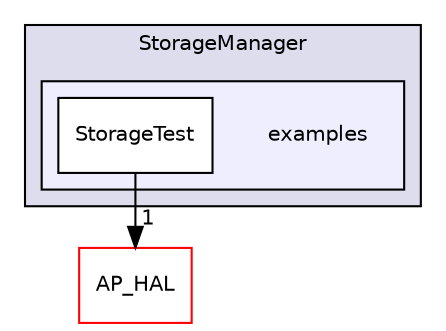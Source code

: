 digraph "libraries/StorageManager/examples" {
  compound=true
  node [ fontsize="10", fontname="Helvetica"];
  edge [ labelfontsize="10", labelfontname="Helvetica"];
  subgraph clusterdir_943e52f8581fabc839a1d5cc5644b223 {
    graph [ bgcolor="#ddddee", pencolor="black", label="StorageManager" fontname="Helvetica", fontsize="10", URL="dir_943e52f8581fabc839a1d5cc5644b223.html"]
  subgraph clusterdir_474aeee81fb55de6681455f1647fa7c3 {
    graph [ bgcolor="#eeeeff", pencolor="black", label="" URL="dir_474aeee81fb55de6681455f1647fa7c3.html"];
    dir_474aeee81fb55de6681455f1647fa7c3 [shape=plaintext label="examples"];
    dir_29deefa322c583feaf109d74788483e0 [shape=box label="StorageTest" color="black" fillcolor="white" style="filled" URL="dir_29deefa322c583feaf109d74788483e0.html"];
  }
  }
  dir_1cbc10423b2512b31103883361e0123b [shape=box label="AP_HAL" fillcolor="white" style="filled" color="red" URL="dir_1cbc10423b2512b31103883361e0123b.html"];
  dir_29deefa322c583feaf109d74788483e0->dir_1cbc10423b2512b31103883361e0123b [headlabel="1", labeldistance=1.5 headhref="dir_000193_000057.html"];
}
